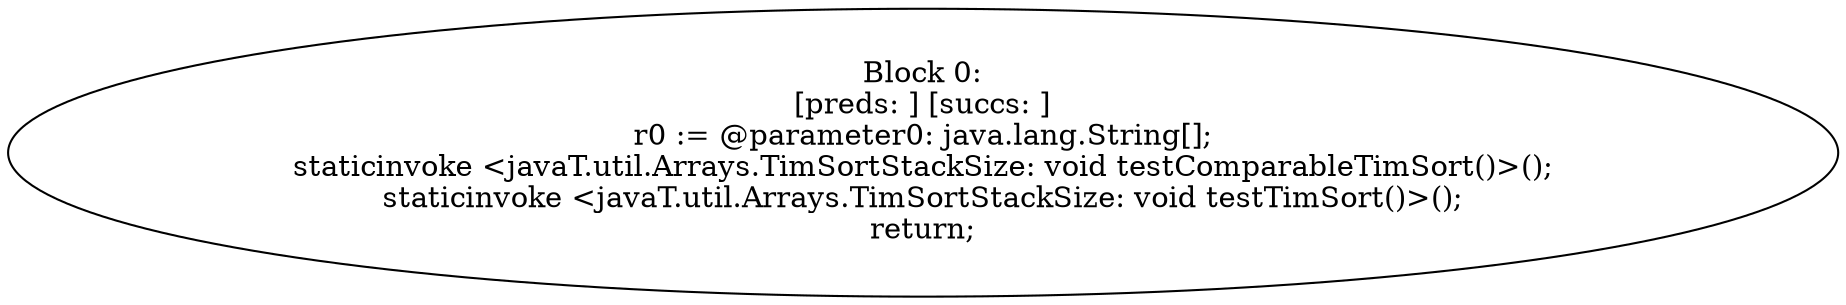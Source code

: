 digraph "unitGraph" {
    "Block 0:
[preds: ] [succs: ]
r0 := @parameter0: java.lang.String[];
staticinvoke <javaT.util.Arrays.TimSortStackSize: void testComparableTimSort()>();
staticinvoke <javaT.util.Arrays.TimSortStackSize: void testTimSort()>();
return;
"
}
